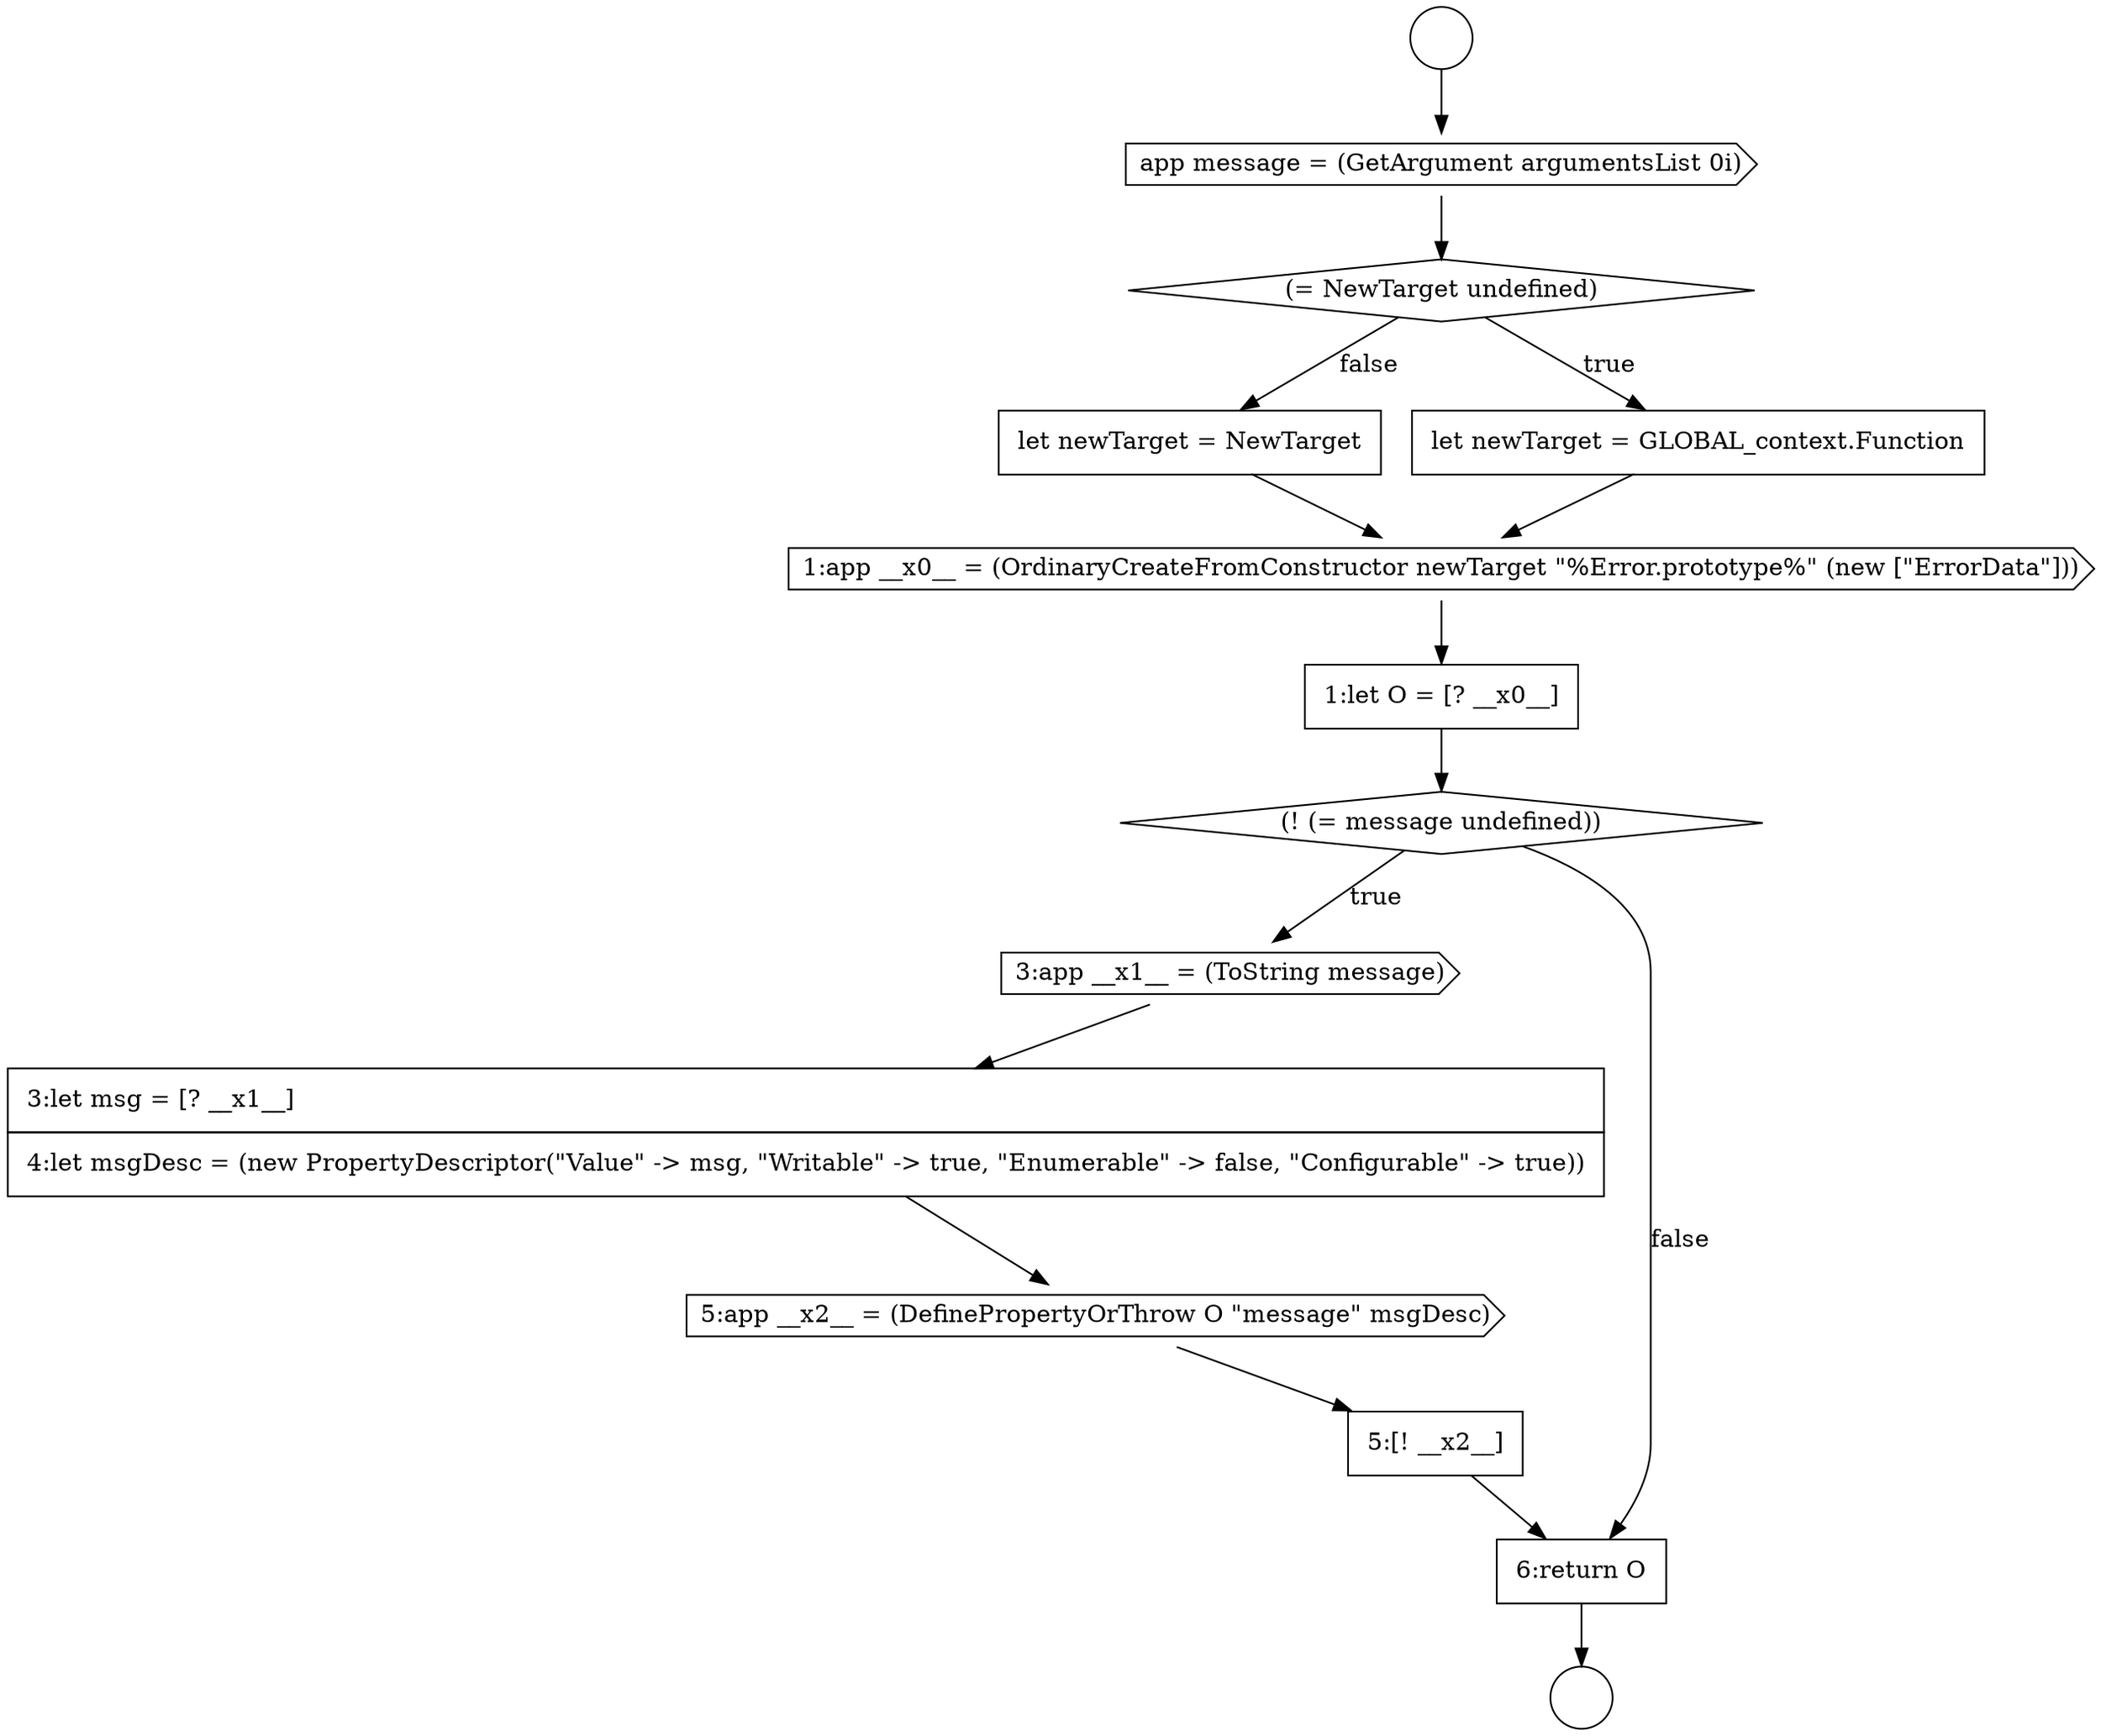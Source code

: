 digraph {
  node12500 [shape=cds, label=<<font color="black">3:app __x1__ = (ToString message)</font>> color="black" fillcolor="white" style=filled]
  node12494 [shape=diamond, label=<<font color="black">(= NewTarget undefined)</font>> color="black" fillcolor="white" style=filled]
  node12493 [shape=cds, label=<<font color="black">app message = (GetArgument argumentsList 0i)</font>> color="black" fillcolor="white" style=filled]
  node12501 [shape=none, margin=0, label=<<font color="black">
    <table border="0" cellborder="1" cellspacing="0" cellpadding="10">
      <tr><td align="left">3:let msg = [? __x1__]</td></tr>
      <tr><td align="left">4:let msgDesc = (new PropertyDescriptor(&quot;Value&quot; -&gt; msg, &quot;Writable&quot; -&gt; true, &quot;Enumerable&quot; -&gt; false, &quot;Configurable&quot; -&gt; true))</td></tr>
    </table>
  </font>> color="black" fillcolor="white" style=filled]
  node12496 [shape=none, margin=0, label=<<font color="black">
    <table border="0" cellborder="1" cellspacing="0" cellpadding="10">
      <tr><td align="left">let newTarget = NewTarget</td></tr>
    </table>
  </font>> color="black" fillcolor="white" style=filled]
  node12497 [shape=cds, label=<<font color="black">1:app __x0__ = (OrdinaryCreateFromConstructor newTarget &quot;%Error.prototype%&quot; (new [&quot;ErrorData&quot;]))</font>> color="black" fillcolor="white" style=filled]
  node12492 [shape=circle label=" " color="black" fillcolor="white" style=filled]
  node12502 [shape=cds, label=<<font color="black">5:app __x2__ = (DefinePropertyOrThrow O &quot;message&quot; msgDesc)</font>> color="black" fillcolor="white" style=filled]
  node12495 [shape=none, margin=0, label=<<font color="black">
    <table border="0" cellborder="1" cellspacing="0" cellpadding="10">
      <tr><td align="left">let newTarget = GLOBAL_context.Function</td></tr>
    </table>
  </font>> color="black" fillcolor="white" style=filled]
  node12491 [shape=circle label=" " color="black" fillcolor="white" style=filled]
  node12498 [shape=none, margin=0, label=<<font color="black">
    <table border="0" cellborder="1" cellspacing="0" cellpadding="10">
      <tr><td align="left">1:let O = [? __x0__]</td></tr>
    </table>
  </font>> color="black" fillcolor="white" style=filled]
  node12503 [shape=none, margin=0, label=<<font color="black">
    <table border="0" cellborder="1" cellspacing="0" cellpadding="10">
      <tr><td align="left">5:[! __x2__]</td></tr>
    </table>
  </font>> color="black" fillcolor="white" style=filled]
  node12504 [shape=none, margin=0, label=<<font color="black">
    <table border="0" cellborder="1" cellspacing="0" cellpadding="10">
      <tr><td align="left">6:return O</td></tr>
    </table>
  </font>> color="black" fillcolor="white" style=filled]
  node12499 [shape=diamond, label=<<font color="black">(! (= message undefined))</font>> color="black" fillcolor="white" style=filled]
  node12494 -> node12495 [label=<<font color="black">true</font>> color="black"]
  node12494 -> node12496 [label=<<font color="black">false</font>> color="black"]
  node12502 -> node12503 [ color="black"]
  node12503 -> node12504 [ color="black"]
  node12501 -> node12502 [ color="black"]
  node12495 -> node12497 [ color="black"]
  node12496 -> node12497 [ color="black"]
  node12498 -> node12499 [ color="black"]
  node12499 -> node12500 [label=<<font color="black">true</font>> color="black"]
  node12499 -> node12504 [label=<<font color="black">false</font>> color="black"]
  node12493 -> node12494 [ color="black"]
  node12497 -> node12498 [ color="black"]
  node12500 -> node12501 [ color="black"]
  node12491 -> node12493 [ color="black"]
  node12504 -> node12492 [ color="black"]
}
